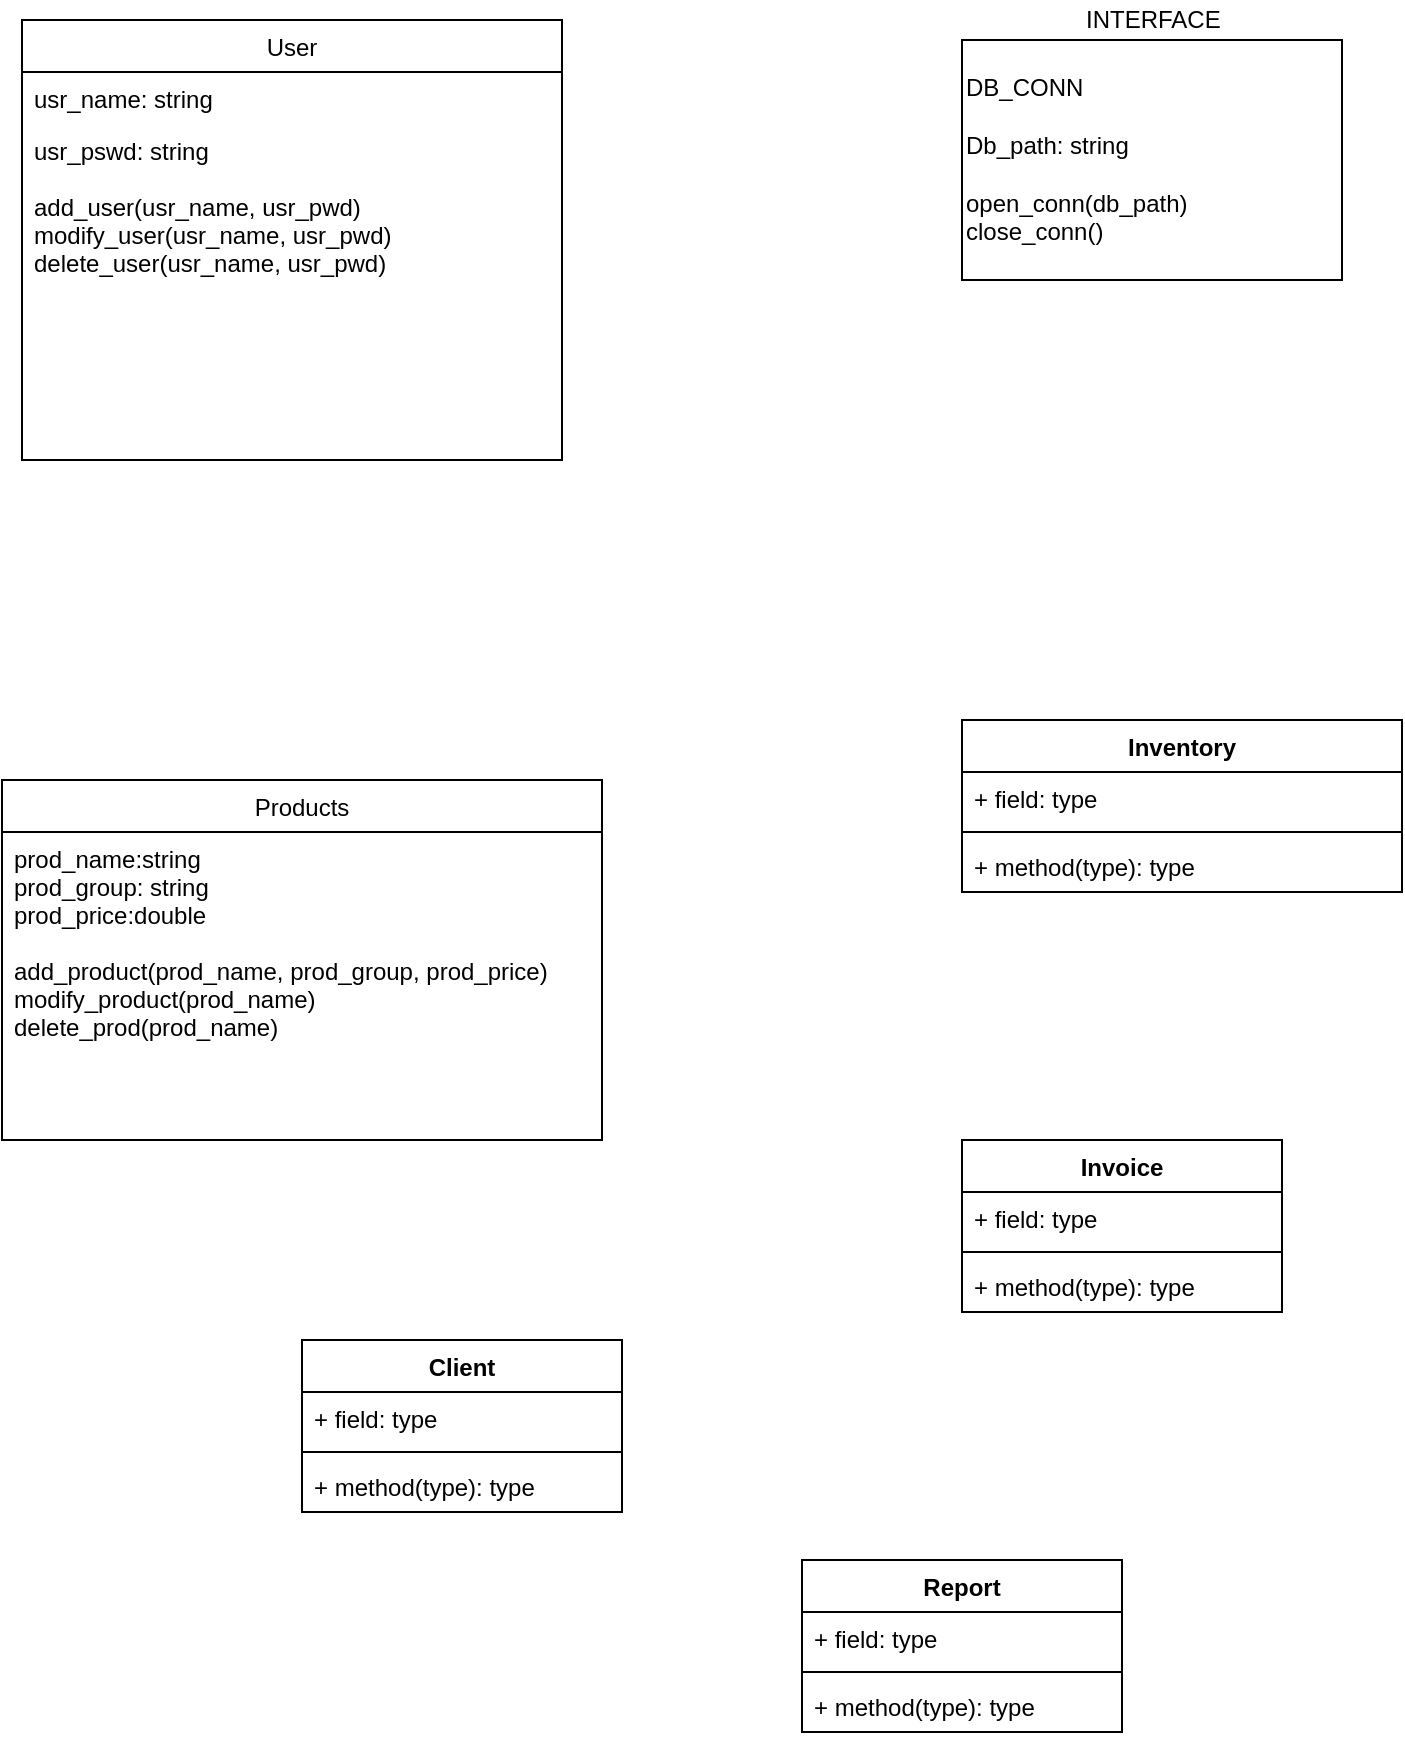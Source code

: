 <mxfile version="12.1.1" type="github" pages="1"><diagram id="_B-rapGJX0oJ3r_AkMpJ" name="Page-1"><mxGraphModel dx="1385" dy="662" grid="1" gridSize="10" guides="1" tooltips="1" connect="1" arrows="1" fold="1" page="1" pageScale="1" pageWidth="827" pageHeight="1169" math="0" shadow="0"><root><mxCell id="0"/><mxCell id="1" parent="0"/><mxCell id="S_RNtyOSu3HvA07n7BU3-1" value="&lt;div style=&quot;text-align: justify&quot;&gt;&lt;span&gt;DB_CONN&lt;/span&gt;&lt;/div&gt;&lt;div style=&quot;text-align: justify&quot;&gt;&lt;br&gt;&lt;/div&gt;&lt;div style=&quot;text-align: justify&quot;&gt;&lt;span&gt;Db_path: string&lt;/span&gt;&lt;/div&gt;&lt;div style=&quot;text-align: justify&quot;&gt;&lt;br&gt;&lt;/div&gt;&lt;div style=&quot;text-align: justify&quot;&gt;open_conn(db_path)&lt;/div&gt;&lt;div style=&quot;text-align: justify&quot;&gt;close_conn()&lt;/div&gt;" style="html=1;align=left;" vertex="1" parent="1"><mxGeometry x="520" y="100" width="190" height="120" as="geometry"/></mxCell><mxCell id="S_RNtyOSu3HvA07n7BU3-2" value="User" style="swimlane;fontStyle=0;childLayout=stackLayout;horizontal=1;startSize=26;fillColor=none;horizontalStack=0;resizeParent=1;resizeParentMax=0;resizeLast=0;collapsible=1;marginBottom=0;" vertex="1" parent="1"><mxGeometry x="50" y="90" width="270" height="220" as="geometry"/></mxCell><mxCell id="S_RNtyOSu3HvA07n7BU3-3" value="usr_name: string" style="text;strokeColor=none;fillColor=none;align=left;verticalAlign=top;spacingLeft=4;spacingRight=4;overflow=hidden;rotatable=0;points=[[0,0.5],[1,0.5]];portConstraint=eastwest;" vertex="1" parent="S_RNtyOSu3HvA07n7BU3-2"><mxGeometry y="26" width="270" height="26" as="geometry"/></mxCell><mxCell id="S_RNtyOSu3HvA07n7BU3-4" value="usr_pswd: string&#10;&#10;add_user(usr_name, usr_pwd)&#10;modify_user(usr_name, usr_pwd)&#10;delete_user(usr_name, usr_pwd)" style="text;strokeColor=none;fillColor=none;align=left;verticalAlign=top;spacingLeft=4;spacingRight=4;overflow=hidden;rotatable=0;points=[[0,0.5],[1,0.5]];portConstraint=eastwest;" vertex="1" parent="S_RNtyOSu3HvA07n7BU3-2"><mxGeometry y="52" width="270" height="168" as="geometry"/></mxCell><mxCell id="S_RNtyOSu3HvA07n7BU3-6" value="Products" style="swimlane;fontStyle=0;childLayout=stackLayout;horizontal=1;startSize=26;fillColor=none;horizontalStack=0;resizeParent=1;resizeParentMax=0;resizeLast=0;collapsible=1;marginBottom=0;" vertex="1" parent="1"><mxGeometry x="40" y="470" width="300" height="180" as="geometry"/></mxCell><mxCell id="S_RNtyOSu3HvA07n7BU3-8" value="prod_name:string&#10;prod_group: string&#10;prod_price:double&#10;&#10;add_product(prod_name, prod_group, prod_price)&#10;modify_product(prod_name)&#10;delete_prod(prod_name)&#10;" style="text;strokeColor=none;fillColor=none;align=left;verticalAlign=top;spacingLeft=4;spacingRight=4;overflow=hidden;rotatable=0;points=[[0,0.5],[1,0.5]];portConstraint=eastwest;" vertex="1" parent="S_RNtyOSu3HvA07n7BU3-6"><mxGeometry y="26" width="300" height="154" as="geometry"/></mxCell><mxCell id="S_RNtyOSu3HvA07n7BU3-10" value="INTERFACE" style="text;html=1;resizable=0;points=[];autosize=1;align=left;verticalAlign=top;spacingTop=-4;" vertex="1" parent="1"><mxGeometry x="580" y="80" width="80" height="20" as="geometry"/></mxCell><mxCell id="S_RNtyOSu3HvA07n7BU3-11" value="Inventory" style="swimlane;fontStyle=1;align=center;verticalAlign=top;childLayout=stackLayout;horizontal=1;startSize=26;horizontalStack=0;resizeParent=1;resizeParentMax=0;resizeLast=0;collapsible=1;marginBottom=0;" vertex="1" parent="1"><mxGeometry x="520" y="440" width="220" height="86" as="geometry"/></mxCell><mxCell id="S_RNtyOSu3HvA07n7BU3-12" value="+ field: type" style="text;strokeColor=none;fillColor=none;align=left;verticalAlign=top;spacingLeft=4;spacingRight=4;overflow=hidden;rotatable=0;points=[[0,0.5],[1,0.5]];portConstraint=eastwest;" vertex="1" parent="S_RNtyOSu3HvA07n7BU3-11"><mxGeometry y="26" width="220" height="26" as="geometry"/></mxCell><mxCell id="S_RNtyOSu3HvA07n7BU3-13" value="" style="line;strokeWidth=1;fillColor=none;align=left;verticalAlign=middle;spacingTop=-1;spacingLeft=3;spacingRight=3;rotatable=0;labelPosition=right;points=[];portConstraint=eastwest;" vertex="1" parent="S_RNtyOSu3HvA07n7BU3-11"><mxGeometry y="52" width="220" height="8" as="geometry"/></mxCell><mxCell id="S_RNtyOSu3HvA07n7BU3-14" value="+ method(type): type" style="text;strokeColor=none;fillColor=none;align=left;verticalAlign=top;spacingLeft=4;spacingRight=4;overflow=hidden;rotatable=0;points=[[0,0.5],[1,0.5]];portConstraint=eastwest;" vertex="1" parent="S_RNtyOSu3HvA07n7BU3-11"><mxGeometry y="60" width="220" height="26" as="geometry"/></mxCell><mxCell id="S_RNtyOSu3HvA07n7BU3-15" value="Invoice" style="swimlane;fontStyle=1;align=center;verticalAlign=top;childLayout=stackLayout;horizontal=1;startSize=26;horizontalStack=0;resizeParent=1;resizeParentMax=0;resizeLast=0;collapsible=1;marginBottom=0;" vertex="1" parent="1"><mxGeometry x="520" y="650" width="160" height="86" as="geometry"/></mxCell><mxCell id="S_RNtyOSu3HvA07n7BU3-16" value="+ field: type" style="text;strokeColor=none;fillColor=none;align=left;verticalAlign=top;spacingLeft=4;spacingRight=4;overflow=hidden;rotatable=0;points=[[0,0.5],[1,0.5]];portConstraint=eastwest;" vertex="1" parent="S_RNtyOSu3HvA07n7BU3-15"><mxGeometry y="26" width="160" height="26" as="geometry"/></mxCell><mxCell id="S_RNtyOSu3HvA07n7BU3-17" value="" style="line;strokeWidth=1;fillColor=none;align=left;verticalAlign=middle;spacingTop=-1;spacingLeft=3;spacingRight=3;rotatable=0;labelPosition=right;points=[];portConstraint=eastwest;" vertex="1" parent="S_RNtyOSu3HvA07n7BU3-15"><mxGeometry y="52" width="160" height="8" as="geometry"/></mxCell><mxCell id="S_RNtyOSu3HvA07n7BU3-18" value="+ method(type): type" style="text;strokeColor=none;fillColor=none;align=left;verticalAlign=top;spacingLeft=4;spacingRight=4;overflow=hidden;rotatable=0;points=[[0,0.5],[1,0.5]];portConstraint=eastwest;" vertex="1" parent="S_RNtyOSu3HvA07n7BU3-15"><mxGeometry y="60" width="160" height="26" as="geometry"/></mxCell><mxCell id="S_RNtyOSu3HvA07n7BU3-19" value="Client" style="swimlane;fontStyle=1;align=center;verticalAlign=top;childLayout=stackLayout;horizontal=1;startSize=26;horizontalStack=0;resizeParent=1;resizeParentMax=0;resizeLast=0;collapsible=1;marginBottom=0;" vertex="1" parent="1"><mxGeometry x="190" y="750" width="160" height="86" as="geometry"/></mxCell><mxCell id="S_RNtyOSu3HvA07n7BU3-20" value="+ field: type" style="text;strokeColor=none;fillColor=none;align=left;verticalAlign=top;spacingLeft=4;spacingRight=4;overflow=hidden;rotatable=0;points=[[0,0.5],[1,0.5]];portConstraint=eastwest;" vertex="1" parent="S_RNtyOSu3HvA07n7BU3-19"><mxGeometry y="26" width="160" height="26" as="geometry"/></mxCell><mxCell id="S_RNtyOSu3HvA07n7BU3-21" value="" style="line;strokeWidth=1;fillColor=none;align=left;verticalAlign=middle;spacingTop=-1;spacingLeft=3;spacingRight=3;rotatable=0;labelPosition=right;points=[];portConstraint=eastwest;" vertex="1" parent="S_RNtyOSu3HvA07n7BU3-19"><mxGeometry y="52" width="160" height="8" as="geometry"/></mxCell><mxCell id="S_RNtyOSu3HvA07n7BU3-22" value="+ method(type): type" style="text;strokeColor=none;fillColor=none;align=left;verticalAlign=top;spacingLeft=4;spacingRight=4;overflow=hidden;rotatable=0;points=[[0,0.5],[1,0.5]];portConstraint=eastwest;" vertex="1" parent="S_RNtyOSu3HvA07n7BU3-19"><mxGeometry y="60" width="160" height="26" as="geometry"/></mxCell><mxCell id="S_RNtyOSu3HvA07n7BU3-23" value="Report" style="swimlane;fontStyle=1;align=center;verticalAlign=top;childLayout=stackLayout;horizontal=1;startSize=26;horizontalStack=0;resizeParent=1;resizeParentMax=0;resizeLast=0;collapsible=1;marginBottom=0;" vertex="1" parent="1"><mxGeometry x="440" y="860" width="160" height="86" as="geometry"/></mxCell><mxCell id="S_RNtyOSu3HvA07n7BU3-24" value="+ field: type" style="text;strokeColor=none;fillColor=none;align=left;verticalAlign=top;spacingLeft=4;spacingRight=4;overflow=hidden;rotatable=0;points=[[0,0.5],[1,0.5]];portConstraint=eastwest;" vertex="1" parent="S_RNtyOSu3HvA07n7BU3-23"><mxGeometry y="26" width="160" height="26" as="geometry"/></mxCell><mxCell id="S_RNtyOSu3HvA07n7BU3-25" value="" style="line;strokeWidth=1;fillColor=none;align=left;verticalAlign=middle;spacingTop=-1;spacingLeft=3;spacingRight=3;rotatable=0;labelPosition=right;points=[];portConstraint=eastwest;" vertex="1" parent="S_RNtyOSu3HvA07n7BU3-23"><mxGeometry y="52" width="160" height="8" as="geometry"/></mxCell><mxCell id="S_RNtyOSu3HvA07n7BU3-26" value="+ method(type): type" style="text;strokeColor=none;fillColor=none;align=left;verticalAlign=top;spacingLeft=4;spacingRight=4;overflow=hidden;rotatable=0;points=[[0,0.5],[1,0.5]];portConstraint=eastwest;" vertex="1" parent="S_RNtyOSu3HvA07n7BU3-23"><mxGeometry y="60" width="160" height="26" as="geometry"/></mxCell></root></mxGraphModel></diagram></mxfile>